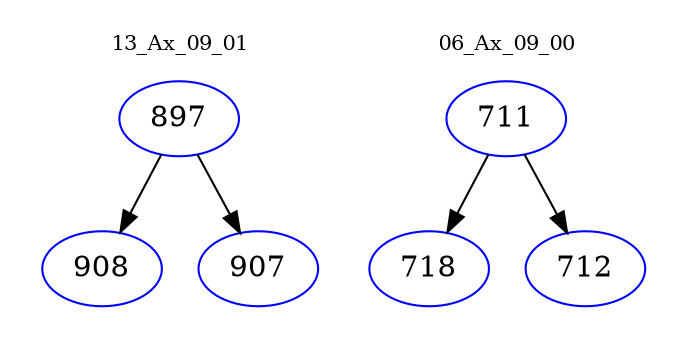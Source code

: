 digraph{
subgraph cluster_0 {
color = white
label = "13_Ax_09_01";
fontsize=10;
T0_897 [label="897", color="blue"]
T0_897 -> T0_908 [color="black"]
T0_908 [label="908", color="blue"]
T0_897 -> T0_907 [color="black"]
T0_907 [label="907", color="blue"]
}
subgraph cluster_1 {
color = white
label = "06_Ax_09_00";
fontsize=10;
T1_711 [label="711", color="blue"]
T1_711 -> T1_718 [color="black"]
T1_718 [label="718", color="blue"]
T1_711 -> T1_712 [color="black"]
T1_712 [label="712", color="blue"]
}
}
